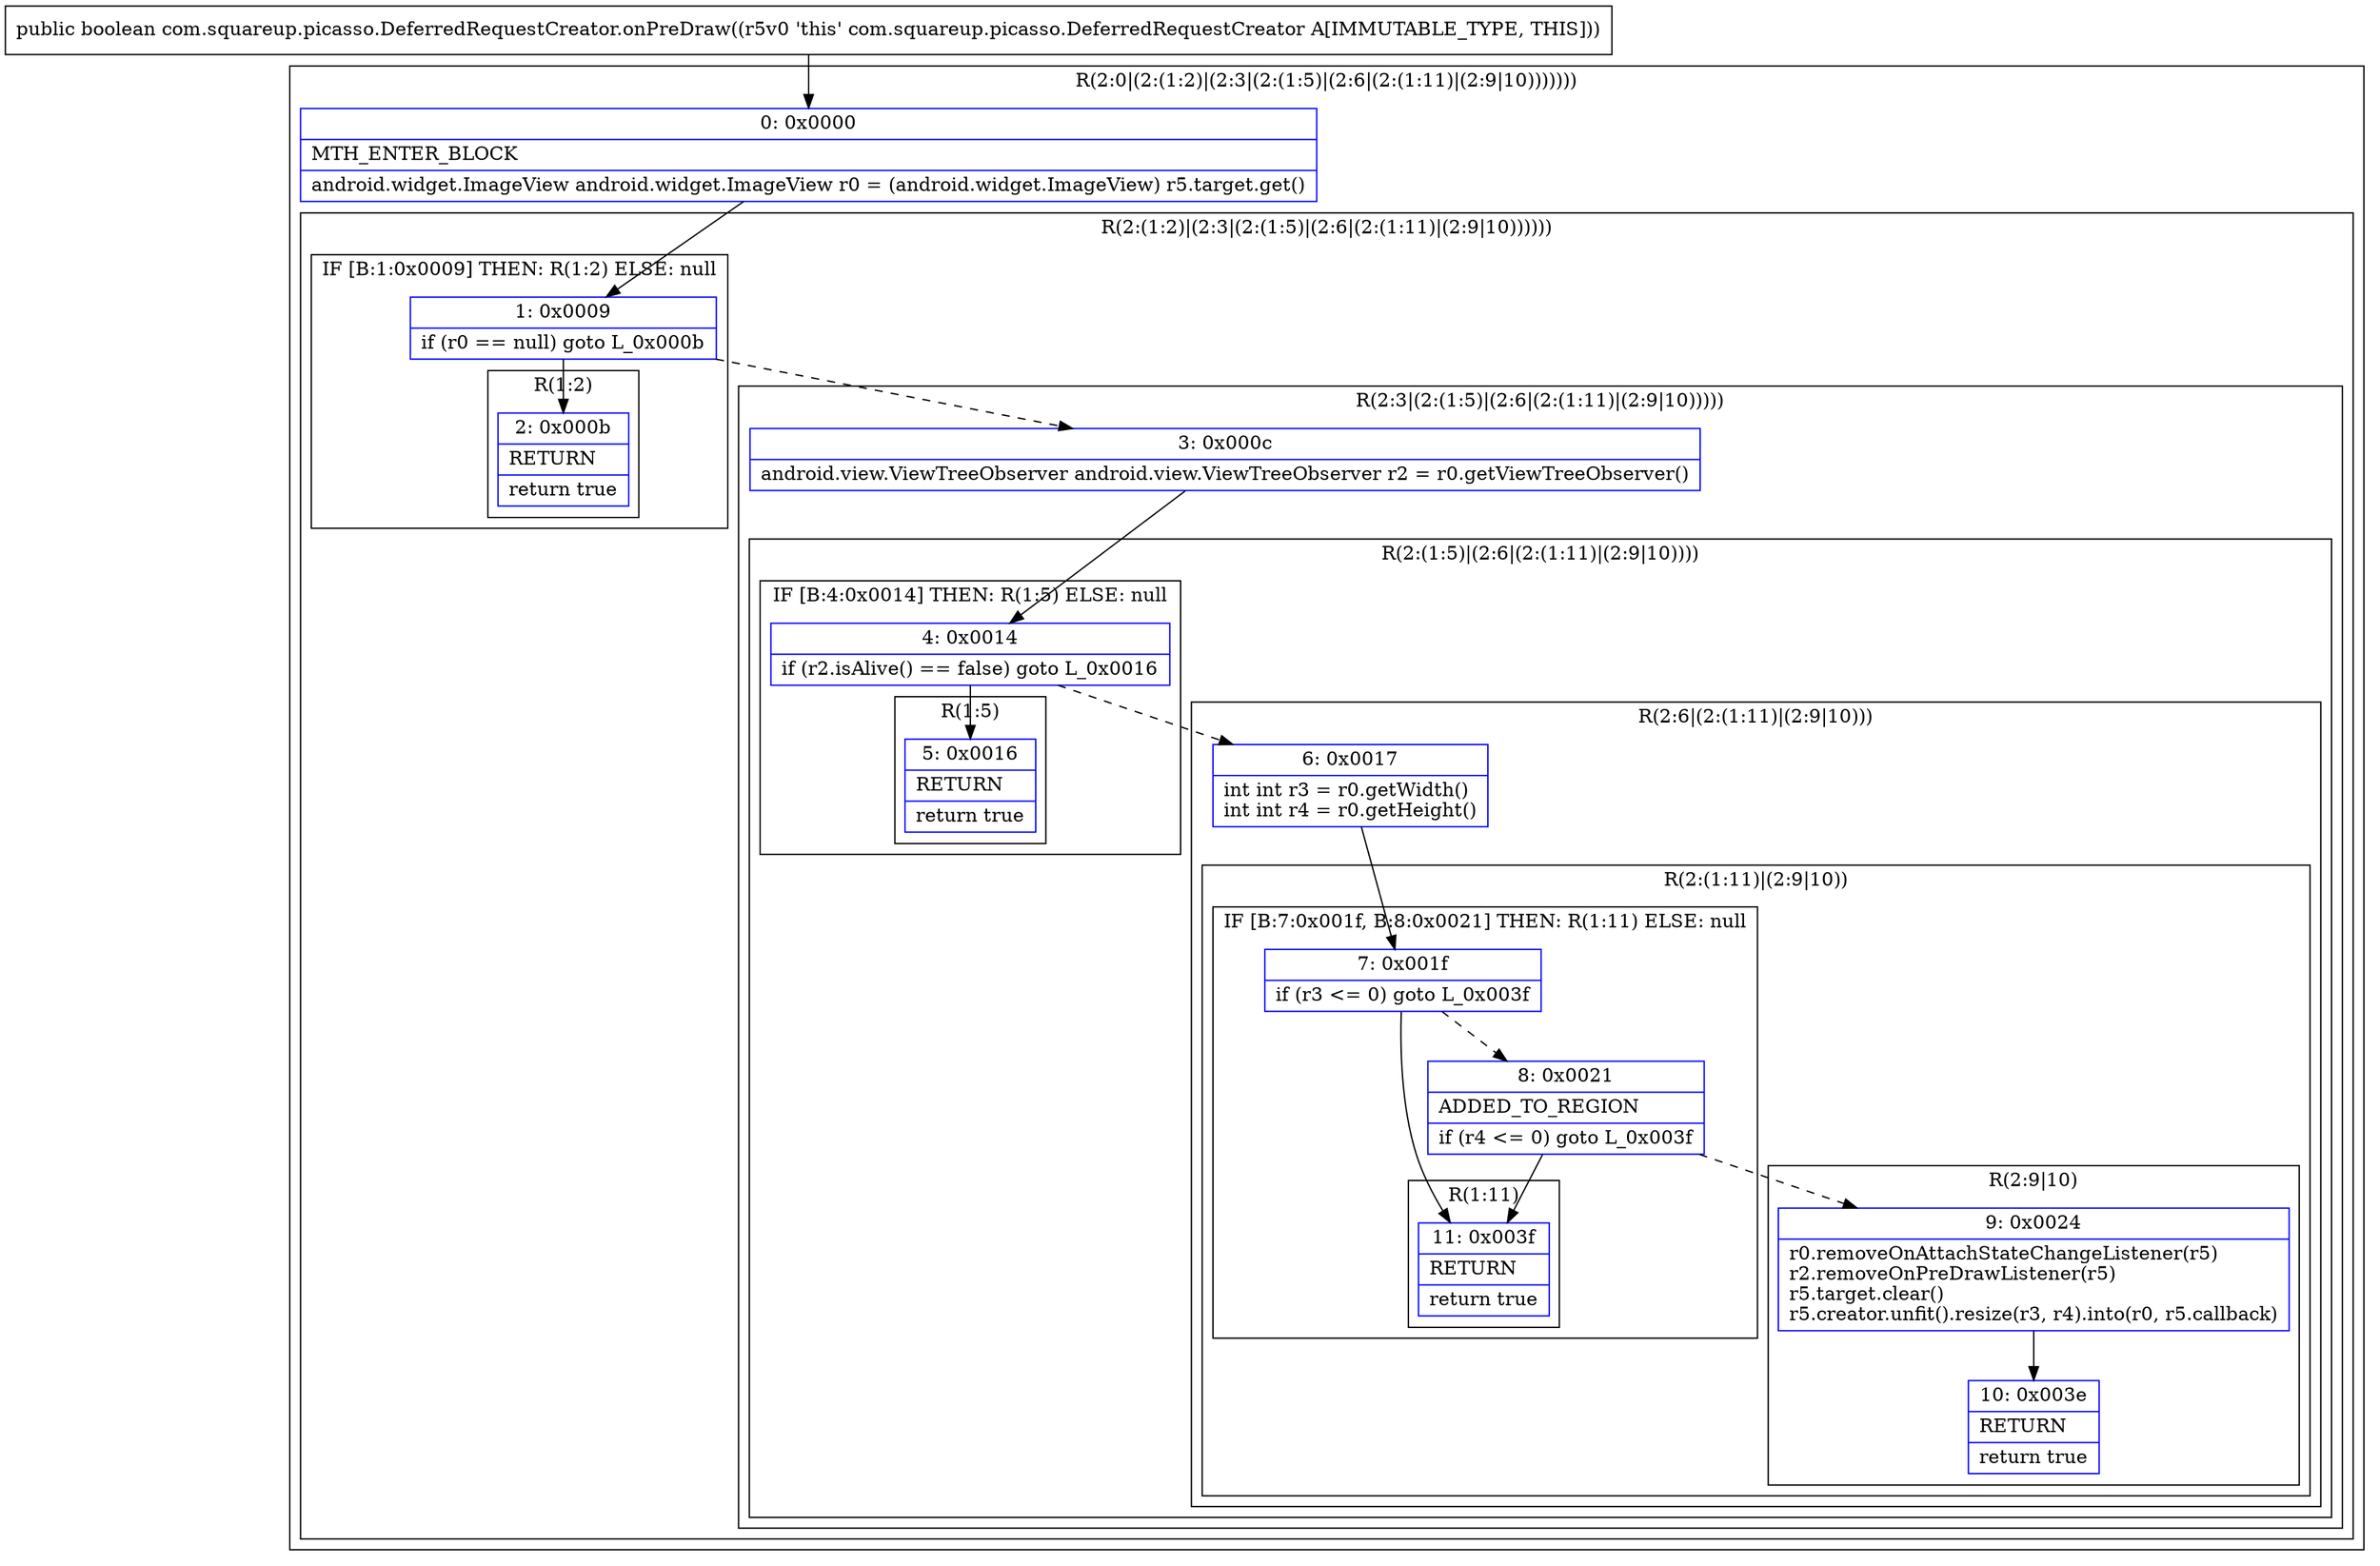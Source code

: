 digraph "CFG forcom.squareup.picasso.DeferredRequestCreator.onPreDraw()Z" {
subgraph cluster_Region_331723172 {
label = "R(2:0|(2:(1:2)|(2:3|(2:(1:5)|(2:6|(2:(1:11)|(2:9|10)))))))";
node [shape=record,color=blue];
Node_0 [shape=record,label="{0\:\ 0x0000|MTH_ENTER_BLOCK\l|android.widget.ImageView android.widget.ImageView r0 = (android.widget.ImageView) r5.target.get()\l}"];
subgraph cluster_Region_832368493 {
label = "R(2:(1:2)|(2:3|(2:(1:5)|(2:6|(2:(1:11)|(2:9|10))))))";
node [shape=record,color=blue];
subgraph cluster_IfRegion_488597952 {
label = "IF [B:1:0x0009] THEN: R(1:2) ELSE: null";
node [shape=record,color=blue];
Node_1 [shape=record,label="{1\:\ 0x0009|if (r0 == null) goto L_0x000b\l}"];
subgraph cluster_Region_607764005 {
label = "R(1:2)";
node [shape=record,color=blue];
Node_2 [shape=record,label="{2\:\ 0x000b|RETURN\l|return true\l}"];
}
}
subgraph cluster_Region_2924010 {
label = "R(2:3|(2:(1:5)|(2:6|(2:(1:11)|(2:9|10)))))";
node [shape=record,color=blue];
Node_3 [shape=record,label="{3\:\ 0x000c|android.view.ViewTreeObserver android.view.ViewTreeObserver r2 = r0.getViewTreeObserver()\l}"];
subgraph cluster_Region_1870001240 {
label = "R(2:(1:5)|(2:6|(2:(1:11)|(2:9|10))))";
node [shape=record,color=blue];
subgraph cluster_IfRegion_119136030 {
label = "IF [B:4:0x0014] THEN: R(1:5) ELSE: null";
node [shape=record,color=blue];
Node_4 [shape=record,label="{4\:\ 0x0014|if (r2.isAlive() == false) goto L_0x0016\l}"];
subgraph cluster_Region_703182019 {
label = "R(1:5)";
node [shape=record,color=blue];
Node_5 [shape=record,label="{5\:\ 0x0016|RETURN\l|return true\l}"];
}
}
subgraph cluster_Region_1599613276 {
label = "R(2:6|(2:(1:11)|(2:9|10)))";
node [shape=record,color=blue];
Node_6 [shape=record,label="{6\:\ 0x0017|int int r3 = r0.getWidth()\lint int r4 = r0.getHeight()\l}"];
subgraph cluster_Region_2136527124 {
label = "R(2:(1:11)|(2:9|10))";
node [shape=record,color=blue];
subgraph cluster_IfRegion_1673445850 {
label = "IF [B:7:0x001f, B:8:0x0021] THEN: R(1:11) ELSE: null";
node [shape=record,color=blue];
Node_7 [shape=record,label="{7\:\ 0x001f|if (r3 \<= 0) goto L_0x003f\l}"];
Node_8 [shape=record,label="{8\:\ 0x0021|ADDED_TO_REGION\l|if (r4 \<= 0) goto L_0x003f\l}"];
subgraph cluster_Region_377061452 {
label = "R(1:11)";
node [shape=record,color=blue];
Node_11 [shape=record,label="{11\:\ 0x003f|RETURN\l|return true\l}"];
}
}
subgraph cluster_Region_1638853506 {
label = "R(2:9|10)";
node [shape=record,color=blue];
Node_9 [shape=record,label="{9\:\ 0x0024|r0.removeOnAttachStateChangeListener(r5)\lr2.removeOnPreDrawListener(r5)\lr5.target.clear()\lr5.creator.unfit().resize(r3, r4).into(r0, r5.callback)\l}"];
Node_10 [shape=record,label="{10\:\ 0x003e|RETURN\l|return true\l}"];
}
}
}
}
}
}
}
MethodNode[shape=record,label="{public boolean com.squareup.picasso.DeferredRequestCreator.onPreDraw((r5v0 'this' com.squareup.picasso.DeferredRequestCreator A[IMMUTABLE_TYPE, THIS])) }"];
MethodNode -> Node_0;
Node_0 -> Node_1;
Node_1 -> Node_2;
Node_1 -> Node_3[style=dashed];
Node_3 -> Node_4;
Node_4 -> Node_5;
Node_4 -> Node_6[style=dashed];
Node_6 -> Node_7;
Node_7 -> Node_8[style=dashed];
Node_7 -> Node_11;
Node_8 -> Node_9[style=dashed];
Node_8 -> Node_11;
Node_9 -> Node_10;
}

